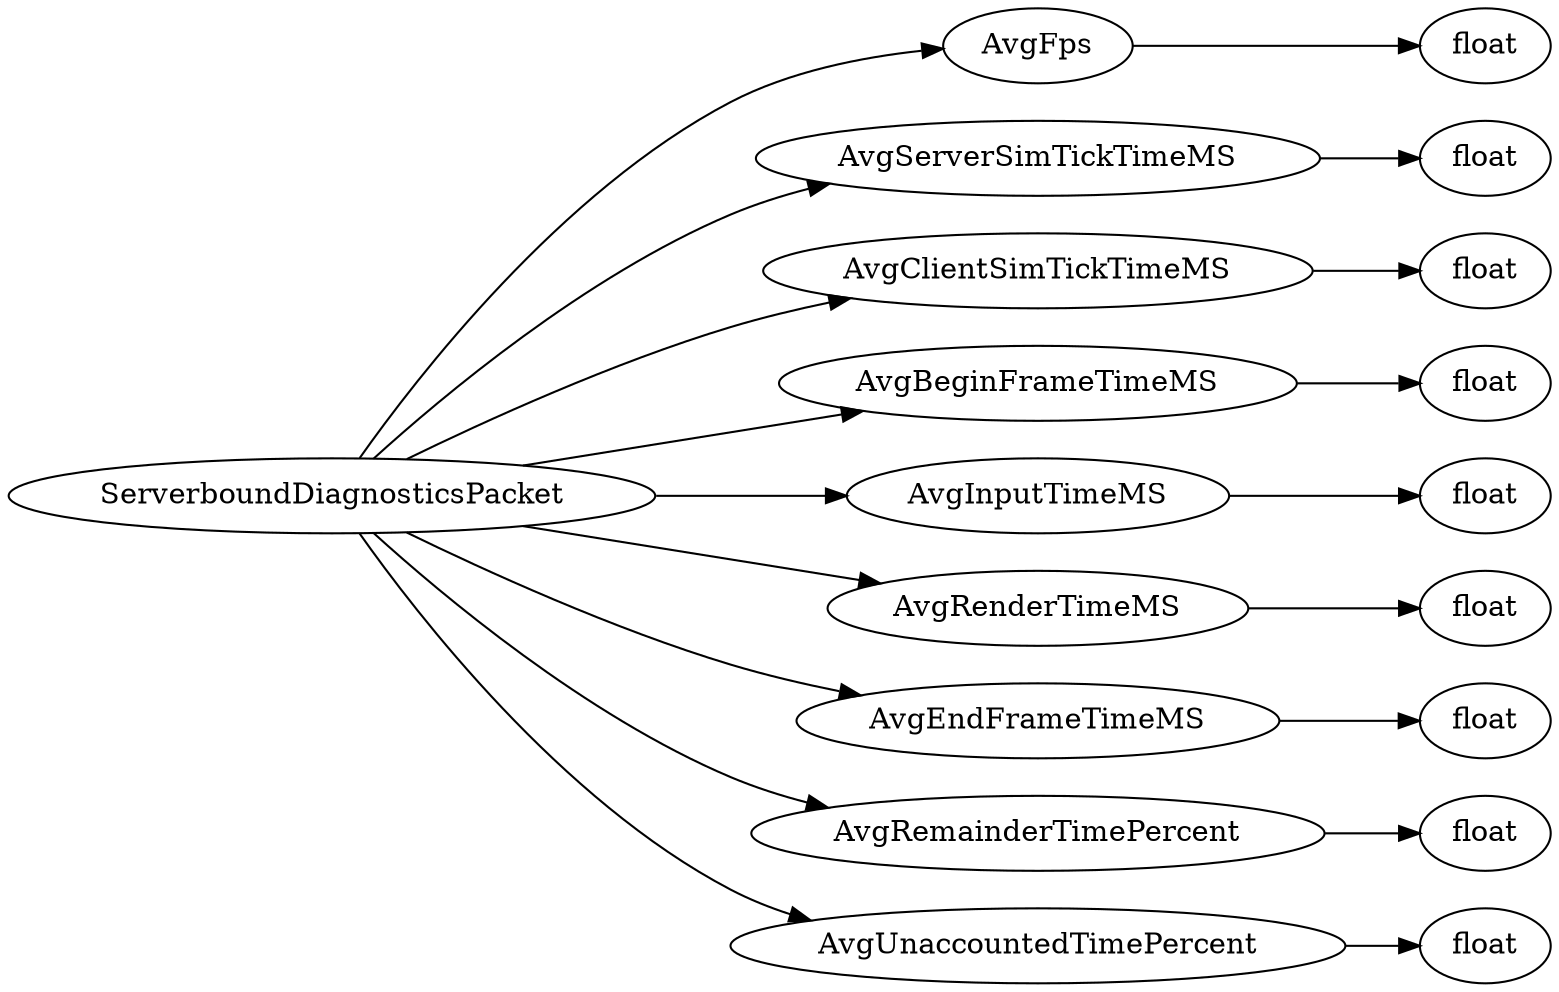 digraph "ServerboundDiagnosticsPacket" {
rankdir = LR
0
0 -> 1
1 -> 2
0 -> 3
3 -> 4
0 -> 5
5 -> 6
0 -> 7
7 -> 8
0 -> 9
9 -> 10
0 -> 11
11 -> 12
0 -> 13
13 -> 14
0 -> 15
15 -> 16
0 -> 17
17 -> 18

0 [label="ServerboundDiagnosticsPacket",comment="name: \"ServerboundDiagnosticsPacket\", typeName: \"\", id: 0, branchId: 315, recurseId: -1, attributes: 0, notes: \"\""];
1 [label="AvgFps",comment="name: \"AvgFps\", typeName: \"\", id: 1, branchId: 0, recurseId: -1, attributes: 0, notes: \"\""];
2 [label="float",comment="name: \"float\", typeName: \"\", id: 2, branchId: 0, recurseId: -1, attributes: 512, notes: \"\""];
3 [label="AvgServerSimTickTimeMS",comment="name: \"AvgServerSimTickTimeMS\", typeName: \"\", id: 3, branchId: 0, recurseId: -1, attributes: 0, notes: \"\""];
4 [label="float",comment="name: \"float\", typeName: \"\", id: 4, branchId: 0, recurseId: -1, attributes: 512, notes: \"\""];
5 [label="AvgClientSimTickTimeMS",comment="name: \"AvgClientSimTickTimeMS\", typeName: \"\", id: 5, branchId: 0, recurseId: -1, attributes: 0, notes: \"\""];
6 [label="float",comment="name: \"float\", typeName: \"\", id: 6, branchId: 0, recurseId: -1, attributes: 512, notes: \"\""];
7 [label="AvgBeginFrameTimeMS",comment="name: \"AvgBeginFrameTimeMS\", typeName: \"\", id: 7, branchId: 0, recurseId: -1, attributes: 0, notes: \"\""];
8 [label="float",comment="name: \"float\", typeName: \"\", id: 8, branchId: 0, recurseId: -1, attributes: 512, notes: \"\""];
9 [label="AvgInputTimeMS",comment="name: \"AvgInputTimeMS\", typeName: \"\", id: 9, branchId: 0, recurseId: -1, attributes: 0, notes: \"\""];
10 [label="float",comment="name: \"float\", typeName: \"\", id: 10, branchId: 0, recurseId: -1, attributes: 512, notes: \"\""];
11 [label="AvgRenderTimeMS",comment="name: \"AvgRenderTimeMS\", typeName: \"\", id: 11, branchId: 0, recurseId: -1, attributes: 0, notes: \"\""];
12 [label="float",comment="name: \"float\", typeName: \"\", id: 12, branchId: 0, recurseId: -1, attributes: 512, notes: \"\""];
13 [label="AvgEndFrameTimeMS",comment="name: \"AvgEndFrameTimeMS\", typeName: \"\", id: 13, branchId: 0, recurseId: -1, attributes: 0, notes: \"\""];
14 [label="float",comment="name: \"float\", typeName: \"\", id: 14, branchId: 0, recurseId: -1, attributes: 512, notes: \"\""];
15 [label="AvgRemainderTimePercent",comment="name: \"AvgRemainderTimePercent\", typeName: \"\", id: 15, branchId: 0, recurseId: -1, attributes: 0, notes: \"\""];
16 [label="float",comment="name: \"float\", typeName: \"\", id: 16, branchId: 0, recurseId: -1, attributes: 512, notes: \"\""];
17 [label="AvgUnaccountedTimePercent",comment="name: \"AvgUnaccountedTimePercent\", typeName: \"\", id: 17, branchId: 0, recurseId: -1, attributes: 0, notes: \"\""];
18 [label="float",comment="name: \"float\", typeName: \"\", id: 18, branchId: 0, recurseId: -1, attributes: 512, notes: \"\""];
{ rank = max;2;4;6;8;10;12;14;16;18}

}
